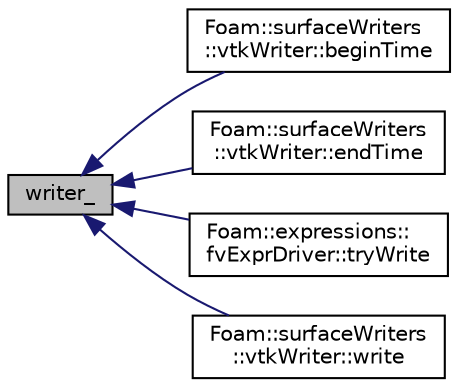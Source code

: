 digraph "writer_"
{
  bgcolor="transparent";
  edge [fontname="Helvetica",fontsize="10",labelfontname="Helvetica",labelfontsize="10"];
  node [fontname="Helvetica",fontsize="10",shape=record];
  rankdir="LR";
  Node1 [label="writer_",height=0.2,width=0.4,color="black", fillcolor="grey75", style="filled" fontcolor="black"];
  Node1 -> Node2 [dir="back",color="midnightblue",fontsize="10",style="solid",fontname="Helvetica"];
  Node2 [label="Foam::surfaceWriters\l::vtkWriter::beginTime",height=0.2,width=0.4,color="black",URL="$classFoam_1_1surfaceWriters_1_1vtkWriter.html#a4615757231e7af37c60a8d516eeca30c",tooltip="Begin time step. Clears existing backend. "];
  Node1 -> Node3 [dir="back",color="midnightblue",fontsize="10",style="solid",fontname="Helvetica"];
  Node3 [label="Foam::surfaceWriters\l::vtkWriter::endTime",height=0.2,width=0.4,color="black",URL="$classFoam_1_1surfaceWriters_1_1vtkWriter.html#a10aef9d1ca546107a83bcc88a7c373b4",tooltip="End time step. Clears existing backend. "];
  Node1 -> Node4 [dir="back",color="midnightblue",fontsize="10",style="solid",fontname="Helvetica"];
  Node4 [label="Foam::expressions::\lfvExprDriver::tryWrite",height=0.2,width=0.4,color="black",URL="$classFoam_1_1expressions_1_1fvExprDriver.html#ac20ad89d76aeca8d833331a56deba36c",tooltip="Write data if apropriate Should enable exact restarts. "];
  Node1 -> Node5 [dir="back",color="midnightblue",fontsize="10",style="solid",fontname="Helvetica"];
  Node5 [label="Foam::surfaceWriters\l::vtkWriter::write",height=0.2,width=0.4,color="black",URL="$classFoam_1_1surfaceWriters_1_1vtkWriter.html#afd799dadb33a0ff968bae2ddcb13787b",tooltip="Write surface geometry to file. "];
}
